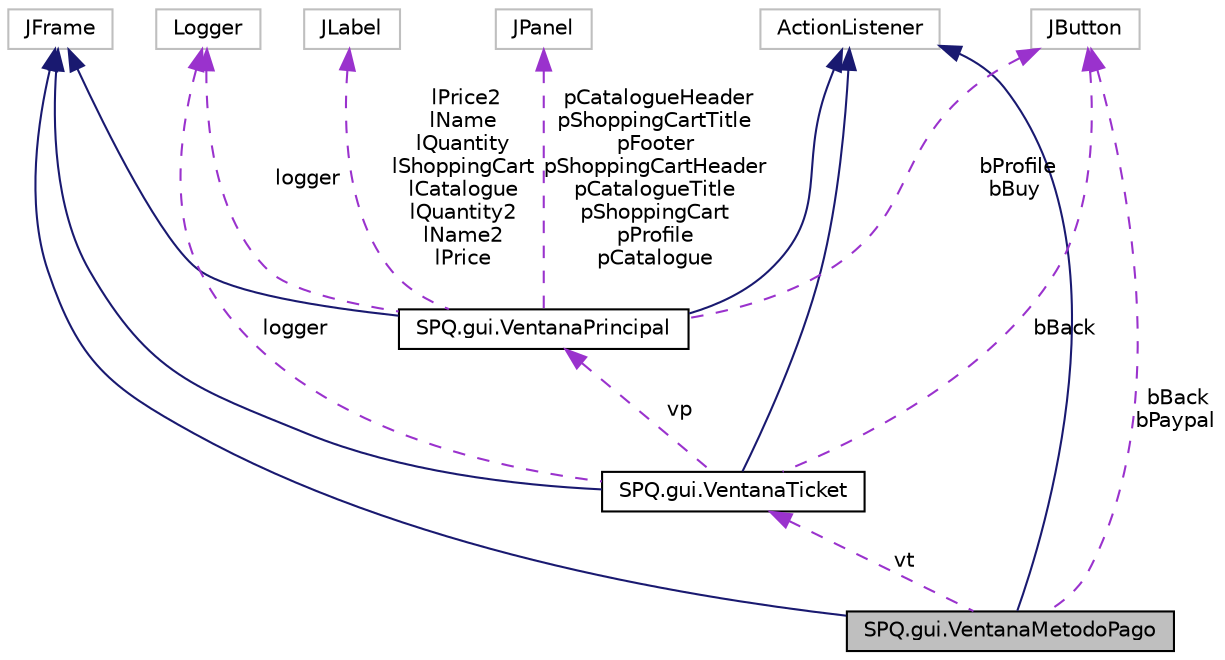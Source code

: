 digraph "SPQ.gui.VentanaMetodoPago"
{
  edge [fontname="Helvetica",fontsize="10",labelfontname="Helvetica",labelfontsize="10"];
  node [fontname="Helvetica",fontsize="10",shape=record];
  Node3 [label="SPQ.gui.VentanaMetodoPago",height=0.2,width=0.4,color="black", fillcolor="grey75", style="filled", fontcolor="black"];
  Node4 -> Node3 [dir="back",color="midnightblue",fontsize="10",style="solid",fontname="Helvetica"];
  Node4 [label="JFrame",height=0.2,width=0.4,color="grey75", fillcolor="white", style="filled"];
  Node5 -> Node3 [dir="back",color="midnightblue",fontsize="10",style="solid",fontname="Helvetica"];
  Node5 [label="ActionListener",height=0.2,width=0.4,color="grey75", fillcolor="white", style="filled"];
  Node6 -> Node3 [dir="back",color="darkorchid3",fontsize="10",style="dashed",label=" bBack\nbPaypal" ,fontname="Helvetica"];
  Node6 [label="JButton",height=0.2,width=0.4,color="grey75", fillcolor="white", style="filled"];
  Node7 -> Node3 [dir="back",color="darkorchid3",fontsize="10",style="dashed",label=" vt" ,fontname="Helvetica"];
  Node7 [label="SPQ.gui.VentanaTicket",height=0.2,width=0.4,color="black", fillcolor="white", style="filled",URL="$class_s_p_q_1_1gui_1_1_ventana_ticket.html"];
  Node4 -> Node7 [dir="back",color="midnightblue",fontsize="10",style="solid",fontname="Helvetica"];
  Node5 -> Node7 [dir="back",color="midnightblue",fontsize="10",style="solid",fontname="Helvetica"];
  Node8 -> Node7 [dir="back",color="darkorchid3",fontsize="10",style="dashed",label=" logger" ,fontname="Helvetica"];
  Node8 [label="Logger",height=0.2,width=0.4,color="grey75", fillcolor="white", style="filled"];
  Node6 -> Node7 [dir="back",color="darkorchid3",fontsize="10",style="dashed",label=" bBack" ,fontname="Helvetica"];
  Node9 -> Node7 [dir="back",color="darkorchid3",fontsize="10",style="dashed",label=" vp" ,fontname="Helvetica"];
  Node9 [label="SPQ.gui.VentanaPrincipal",height=0.2,width=0.4,color="black", fillcolor="white", style="filled",URL="$class_s_p_q_1_1gui_1_1_ventana_principal.html"];
  Node4 -> Node9 [dir="back",color="midnightblue",fontsize="10",style="solid",fontname="Helvetica"];
  Node5 -> Node9 [dir="back",color="midnightblue",fontsize="10",style="solid",fontname="Helvetica"];
  Node8 -> Node9 [dir="back",color="darkorchid3",fontsize="10",style="dashed",label=" logger" ,fontname="Helvetica"];
  Node6 -> Node9 [dir="back",color="darkorchid3",fontsize="10",style="dashed",label=" bProfile\nbBuy" ,fontname="Helvetica"];
  Node10 -> Node9 [dir="back",color="darkorchid3",fontsize="10",style="dashed",label=" lPrice2\nlName\nlQuantity\nlShoppingCart\nlCatalogue\nlQuantity2\nlName2\nlPrice" ,fontname="Helvetica"];
  Node10 [label="JLabel",height=0.2,width=0.4,color="grey75", fillcolor="white", style="filled"];
  Node11 -> Node9 [dir="back",color="darkorchid3",fontsize="10",style="dashed",label=" pCatalogueHeader\npShoppingCartTitle\npFooter\npShoppingCartHeader\npCatalogueTitle\npShoppingCart\npProfile\npCatalogue" ,fontname="Helvetica"];
  Node11 [label="JPanel",height=0.2,width=0.4,color="grey75", fillcolor="white", style="filled"];
}

